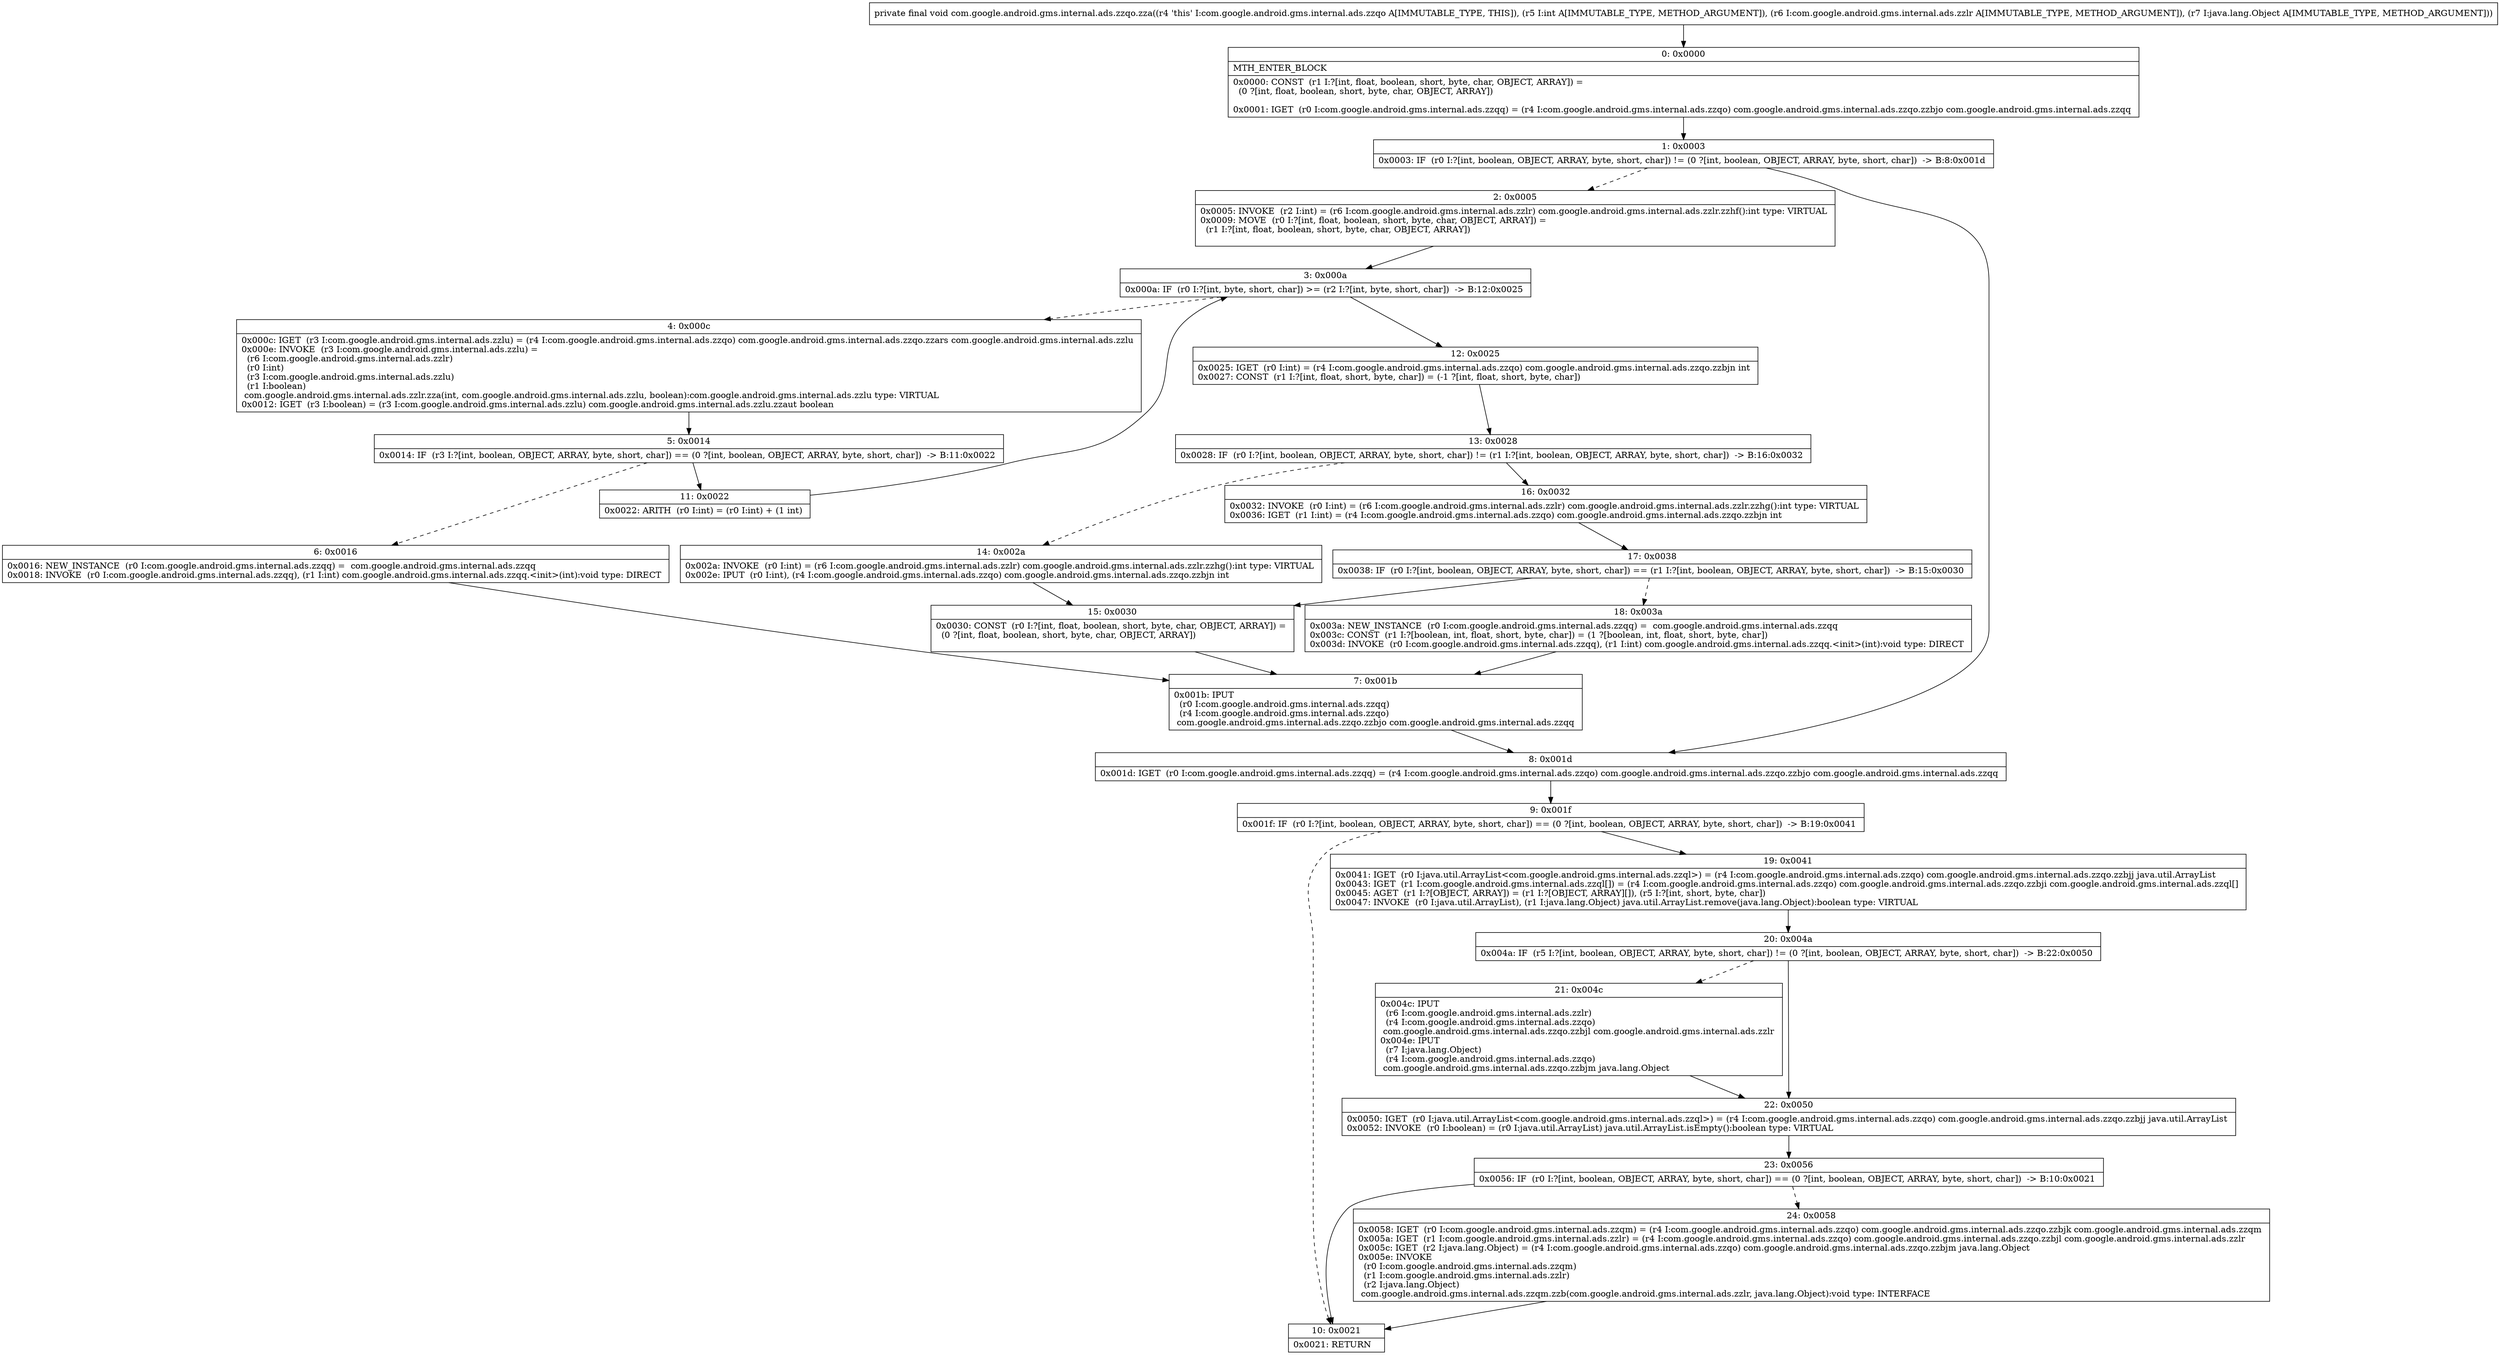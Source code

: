 digraph "CFG forcom.google.android.gms.internal.ads.zzqo.zza(ILcom\/google\/android\/gms\/internal\/ads\/zzlr;Ljava\/lang\/Object;)V" {
Node_0 [shape=record,label="{0\:\ 0x0000|MTH_ENTER_BLOCK\l|0x0000: CONST  (r1 I:?[int, float, boolean, short, byte, char, OBJECT, ARRAY]) = \l  (0 ?[int, float, boolean, short, byte, char, OBJECT, ARRAY])\l \l0x0001: IGET  (r0 I:com.google.android.gms.internal.ads.zzqq) = (r4 I:com.google.android.gms.internal.ads.zzqo) com.google.android.gms.internal.ads.zzqo.zzbjo com.google.android.gms.internal.ads.zzqq \l}"];
Node_1 [shape=record,label="{1\:\ 0x0003|0x0003: IF  (r0 I:?[int, boolean, OBJECT, ARRAY, byte, short, char]) != (0 ?[int, boolean, OBJECT, ARRAY, byte, short, char])  \-\> B:8:0x001d \l}"];
Node_2 [shape=record,label="{2\:\ 0x0005|0x0005: INVOKE  (r2 I:int) = (r6 I:com.google.android.gms.internal.ads.zzlr) com.google.android.gms.internal.ads.zzlr.zzhf():int type: VIRTUAL \l0x0009: MOVE  (r0 I:?[int, float, boolean, short, byte, char, OBJECT, ARRAY]) = \l  (r1 I:?[int, float, boolean, short, byte, char, OBJECT, ARRAY])\l \l}"];
Node_3 [shape=record,label="{3\:\ 0x000a|0x000a: IF  (r0 I:?[int, byte, short, char]) \>= (r2 I:?[int, byte, short, char])  \-\> B:12:0x0025 \l}"];
Node_4 [shape=record,label="{4\:\ 0x000c|0x000c: IGET  (r3 I:com.google.android.gms.internal.ads.zzlu) = (r4 I:com.google.android.gms.internal.ads.zzqo) com.google.android.gms.internal.ads.zzqo.zzars com.google.android.gms.internal.ads.zzlu \l0x000e: INVOKE  (r3 I:com.google.android.gms.internal.ads.zzlu) = \l  (r6 I:com.google.android.gms.internal.ads.zzlr)\l  (r0 I:int)\l  (r3 I:com.google.android.gms.internal.ads.zzlu)\l  (r1 I:boolean)\l com.google.android.gms.internal.ads.zzlr.zza(int, com.google.android.gms.internal.ads.zzlu, boolean):com.google.android.gms.internal.ads.zzlu type: VIRTUAL \l0x0012: IGET  (r3 I:boolean) = (r3 I:com.google.android.gms.internal.ads.zzlu) com.google.android.gms.internal.ads.zzlu.zzaut boolean \l}"];
Node_5 [shape=record,label="{5\:\ 0x0014|0x0014: IF  (r3 I:?[int, boolean, OBJECT, ARRAY, byte, short, char]) == (0 ?[int, boolean, OBJECT, ARRAY, byte, short, char])  \-\> B:11:0x0022 \l}"];
Node_6 [shape=record,label="{6\:\ 0x0016|0x0016: NEW_INSTANCE  (r0 I:com.google.android.gms.internal.ads.zzqq) =  com.google.android.gms.internal.ads.zzqq \l0x0018: INVOKE  (r0 I:com.google.android.gms.internal.ads.zzqq), (r1 I:int) com.google.android.gms.internal.ads.zzqq.\<init\>(int):void type: DIRECT \l}"];
Node_7 [shape=record,label="{7\:\ 0x001b|0x001b: IPUT  \l  (r0 I:com.google.android.gms.internal.ads.zzqq)\l  (r4 I:com.google.android.gms.internal.ads.zzqo)\l com.google.android.gms.internal.ads.zzqo.zzbjo com.google.android.gms.internal.ads.zzqq \l}"];
Node_8 [shape=record,label="{8\:\ 0x001d|0x001d: IGET  (r0 I:com.google.android.gms.internal.ads.zzqq) = (r4 I:com.google.android.gms.internal.ads.zzqo) com.google.android.gms.internal.ads.zzqo.zzbjo com.google.android.gms.internal.ads.zzqq \l}"];
Node_9 [shape=record,label="{9\:\ 0x001f|0x001f: IF  (r0 I:?[int, boolean, OBJECT, ARRAY, byte, short, char]) == (0 ?[int, boolean, OBJECT, ARRAY, byte, short, char])  \-\> B:19:0x0041 \l}"];
Node_10 [shape=record,label="{10\:\ 0x0021|0x0021: RETURN   \l}"];
Node_11 [shape=record,label="{11\:\ 0x0022|0x0022: ARITH  (r0 I:int) = (r0 I:int) + (1 int) \l}"];
Node_12 [shape=record,label="{12\:\ 0x0025|0x0025: IGET  (r0 I:int) = (r4 I:com.google.android.gms.internal.ads.zzqo) com.google.android.gms.internal.ads.zzqo.zzbjn int \l0x0027: CONST  (r1 I:?[int, float, short, byte, char]) = (\-1 ?[int, float, short, byte, char]) \l}"];
Node_13 [shape=record,label="{13\:\ 0x0028|0x0028: IF  (r0 I:?[int, boolean, OBJECT, ARRAY, byte, short, char]) != (r1 I:?[int, boolean, OBJECT, ARRAY, byte, short, char])  \-\> B:16:0x0032 \l}"];
Node_14 [shape=record,label="{14\:\ 0x002a|0x002a: INVOKE  (r0 I:int) = (r6 I:com.google.android.gms.internal.ads.zzlr) com.google.android.gms.internal.ads.zzlr.zzhg():int type: VIRTUAL \l0x002e: IPUT  (r0 I:int), (r4 I:com.google.android.gms.internal.ads.zzqo) com.google.android.gms.internal.ads.zzqo.zzbjn int \l}"];
Node_15 [shape=record,label="{15\:\ 0x0030|0x0030: CONST  (r0 I:?[int, float, boolean, short, byte, char, OBJECT, ARRAY]) = \l  (0 ?[int, float, boolean, short, byte, char, OBJECT, ARRAY])\l \l}"];
Node_16 [shape=record,label="{16\:\ 0x0032|0x0032: INVOKE  (r0 I:int) = (r6 I:com.google.android.gms.internal.ads.zzlr) com.google.android.gms.internal.ads.zzlr.zzhg():int type: VIRTUAL \l0x0036: IGET  (r1 I:int) = (r4 I:com.google.android.gms.internal.ads.zzqo) com.google.android.gms.internal.ads.zzqo.zzbjn int \l}"];
Node_17 [shape=record,label="{17\:\ 0x0038|0x0038: IF  (r0 I:?[int, boolean, OBJECT, ARRAY, byte, short, char]) == (r1 I:?[int, boolean, OBJECT, ARRAY, byte, short, char])  \-\> B:15:0x0030 \l}"];
Node_18 [shape=record,label="{18\:\ 0x003a|0x003a: NEW_INSTANCE  (r0 I:com.google.android.gms.internal.ads.zzqq) =  com.google.android.gms.internal.ads.zzqq \l0x003c: CONST  (r1 I:?[boolean, int, float, short, byte, char]) = (1 ?[boolean, int, float, short, byte, char]) \l0x003d: INVOKE  (r0 I:com.google.android.gms.internal.ads.zzqq), (r1 I:int) com.google.android.gms.internal.ads.zzqq.\<init\>(int):void type: DIRECT \l}"];
Node_19 [shape=record,label="{19\:\ 0x0041|0x0041: IGET  (r0 I:java.util.ArrayList\<com.google.android.gms.internal.ads.zzql\>) = (r4 I:com.google.android.gms.internal.ads.zzqo) com.google.android.gms.internal.ads.zzqo.zzbjj java.util.ArrayList \l0x0043: IGET  (r1 I:com.google.android.gms.internal.ads.zzql[]) = (r4 I:com.google.android.gms.internal.ads.zzqo) com.google.android.gms.internal.ads.zzqo.zzbji com.google.android.gms.internal.ads.zzql[] \l0x0045: AGET  (r1 I:?[OBJECT, ARRAY]) = (r1 I:?[OBJECT, ARRAY][]), (r5 I:?[int, short, byte, char]) \l0x0047: INVOKE  (r0 I:java.util.ArrayList), (r1 I:java.lang.Object) java.util.ArrayList.remove(java.lang.Object):boolean type: VIRTUAL \l}"];
Node_20 [shape=record,label="{20\:\ 0x004a|0x004a: IF  (r5 I:?[int, boolean, OBJECT, ARRAY, byte, short, char]) != (0 ?[int, boolean, OBJECT, ARRAY, byte, short, char])  \-\> B:22:0x0050 \l}"];
Node_21 [shape=record,label="{21\:\ 0x004c|0x004c: IPUT  \l  (r6 I:com.google.android.gms.internal.ads.zzlr)\l  (r4 I:com.google.android.gms.internal.ads.zzqo)\l com.google.android.gms.internal.ads.zzqo.zzbjl com.google.android.gms.internal.ads.zzlr \l0x004e: IPUT  \l  (r7 I:java.lang.Object)\l  (r4 I:com.google.android.gms.internal.ads.zzqo)\l com.google.android.gms.internal.ads.zzqo.zzbjm java.lang.Object \l}"];
Node_22 [shape=record,label="{22\:\ 0x0050|0x0050: IGET  (r0 I:java.util.ArrayList\<com.google.android.gms.internal.ads.zzql\>) = (r4 I:com.google.android.gms.internal.ads.zzqo) com.google.android.gms.internal.ads.zzqo.zzbjj java.util.ArrayList \l0x0052: INVOKE  (r0 I:boolean) = (r0 I:java.util.ArrayList) java.util.ArrayList.isEmpty():boolean type: VIRTUAL \l}"];
Node_23 [shape=record,label="{23\:\ 0x0056|0x0056: IF  (r0 I:?[int, boolean, OBJECT, ARRAY, byte, short, char]) == (0 ?[int, boolean, OBJECT, ARRAY, byte, short, char])  \-\> B:10:0x0021 \l}"];
Node_24 [shape=record,label="{24\:\ 0x0058|0x0058: IGET  (r0 I:com.google.android.gms.internal.ads.zzqm) = (r4 I:com.google.android.gms.internal.ads.zzqo) com.google.android.gms.internal.ads.zzqo.zzbjk com.google.android.gms.internal.ads.zzqm \l0x005a: IGET  (r1 I:com.google.android.gms.internal.ads.zzlr) = (r4 I:com.google.android.gms.internal.ads.zzqo) com.google.android.gms.internal.ads.zzqo.zzbjl com.google.android.gms.internal.ads.zzlr \l0x005c: IGET  (r2 I:java.lang.Object) = (r4 I:com.google.android.gms.internal.ads.zzqo) com.google.android.gms.internal.ads.zzqo.zzbjm java.lang.Object \l0x005e: INVOKE  \l  (r0 I:com.google.android.gms.internal.ads.zzqm)\l  (r1 I:com.google.android.gms.internal.ads.zzlr)\l  (r2 I:java.lang.Object)\l com.google.android.gms.internal.ads.zzqm.zzb(com.google.android.gms.internal.ads.zzlr, java.lang.Object):void type: INTERFACE \l}"];
MethodNode[shape=record,label="{private final void com.google.android.gms.internal.ads.zzqo.zza((r4 'this' I:com.google.android.gms.internal.ads.zzqo A[IMMUTABLE_TYPE, THIS]), (r5 I:int A[IMMUTABLE_TYPE, METHOD_ARGUMENT]), (r6 I:com.google.android.gms.internal.ads.zzlr A[IMMUTABLE_TYPE, METHOD_ARGUMENT]), (r7 I:java.lang.Object A[IMMUTABLE_TYPE, METHOD_ARGUMENT])) }"];
MethodNode -> Node_0;
Node_0 -> Node_1;
Node_1 -> Node_2[style=dashed];
Node_1 -> Node_8;
Node_2 -> Node_3;
Node_3 -> Node_4[style=dashed];
Node_3 -> Node_12;
Node_4 -> Node_5;
Node_5 -> Node_6[style=dashed];
Node_5 -> Node_11;
Node_6 -> Node_7;
Node_7 -> Node_8;
Node_8 -> Node_9;
Node_9 -> Node_10[style=dashed];
Node_9 -> Node_19;
Node_11 -> Node_3;
Node_12 -> Node_13;
Node_13 -> Node_14[style=dashed];
Node_13 -> Node_16;
Node_14 -> Node_15;
Node_15 -> Node_7;
Node_16 -> Node_17;
Node_17 -> Node_15;
Node_17 -> Node_18[style=dashed];
Node_18 -> Node_7;
Node_19 -> Node_20;
Node_20 -> Node_21[style=dashed];
Node_20 -> Node_22;
Node_21 -> Node_22;
Node_22 -> Node_23;
Node_23 -> Node_10;
Node_23 -> Node_24[style=dashed];
Node_24 -> Node_10;
}

